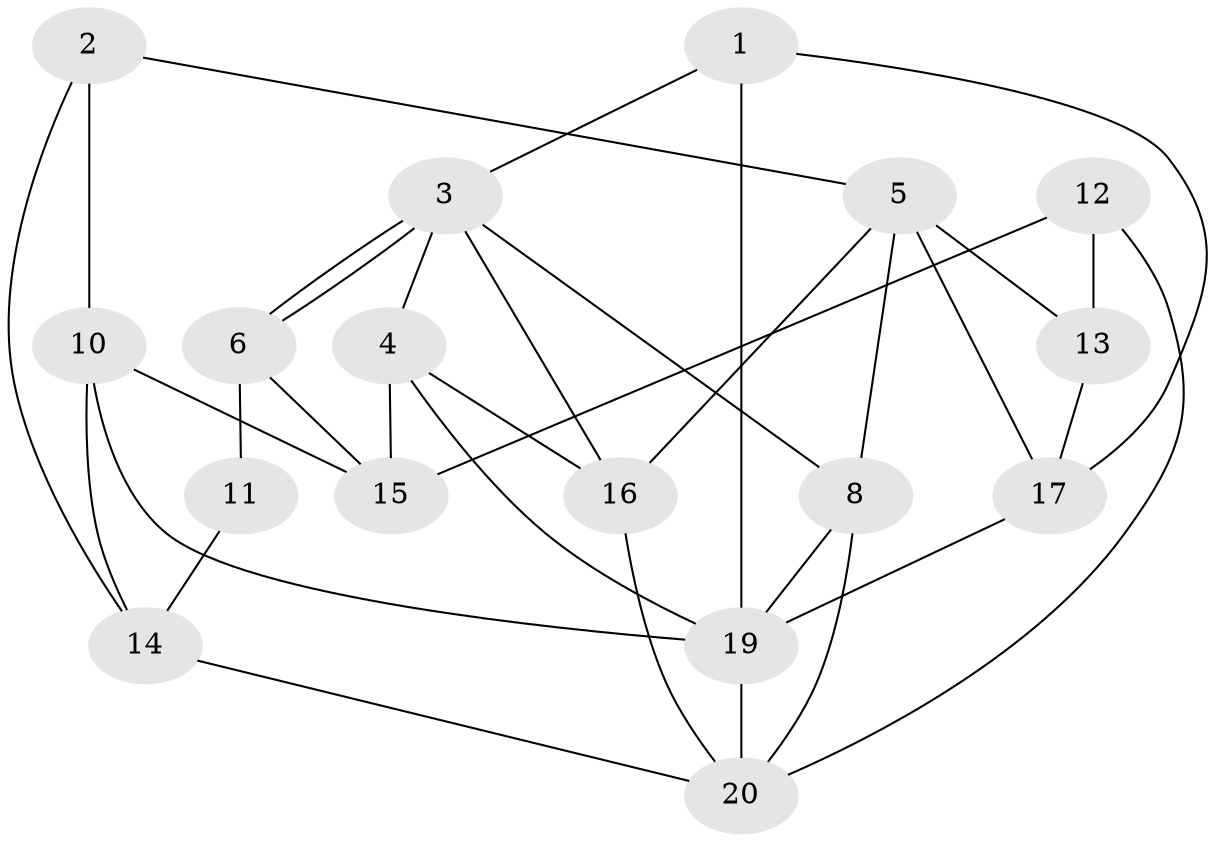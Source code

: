 // Generated by graph-tools (version 1.1) at 2025/46/02/15/25 05:46:28]
// undirected, 17 vertices, 34 edges
graph export_dot {
graph [start="1"]
  node [color=gray90,style=filled];
  1;
  2;
  3;
  4;
  5;
  6;
  8;
  10 [super="+9"];
  11 [super="+18"];
  12 [super="+7"];
  13;
  14 [super="+7"];
  15;
  16 [super="+9"];
  17;
  19;
  20 [super="+18"];
  1 -- 3;
  1 -- 19;
  1 -- 17;
  2 -- 14;
  2 -- 5;
  2 -- 10;
  3 -- 6;
  3 -- 6;
  3 -- 8;
  3 -- 4;
  3 -- 16;
  4 -- 16;
  4 -- 15;
  4 -- 19;
  5 -- 16;
  5 -- 17;
  5 -- 8;
  5 -- 13;
  6 -- 15;
  6 -- 11;
  8 -- 19;
  8 -- 20;
  10 -- 19;
  10 -- 14;
  10 -- 15;
  11 -- 14;
  12 -- 15;
  12 -- 20;
  12 -- 13;
  13 -- 17;
  14 -- 20;
  16 -- 20;
  17 -- 19;
  19 -- 20;
}
